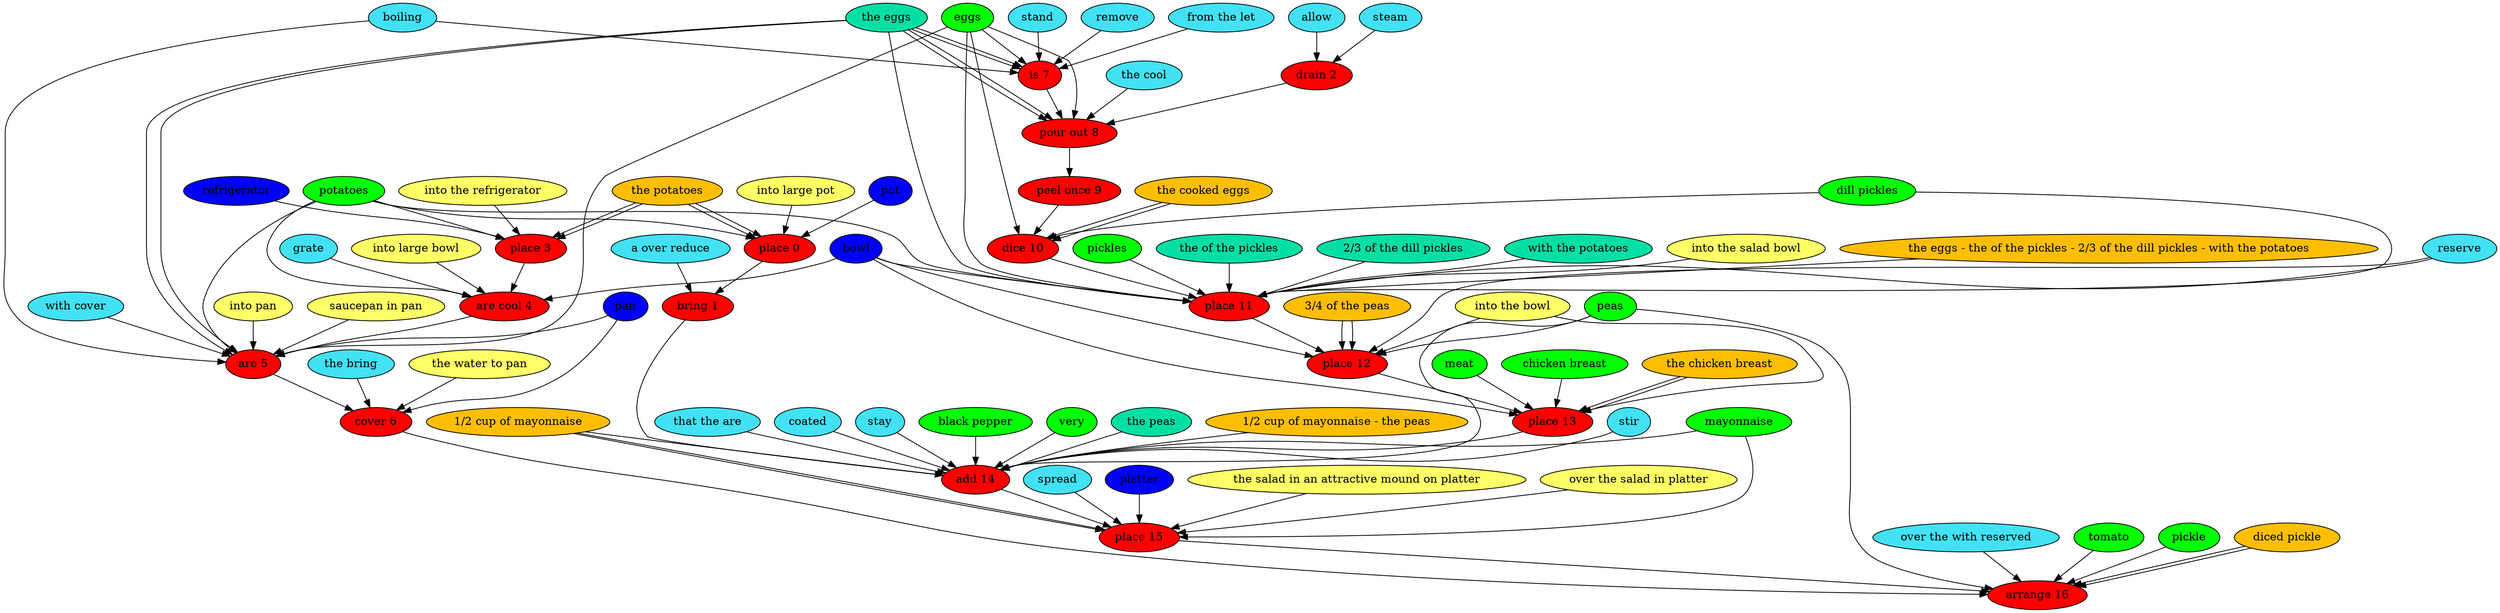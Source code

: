digraph G {
"place 0" [style=filled, fillcolor=red];
potatoes [style=filled, fillcolor=green];
potatoes -> "place 0";
"the potatoes" [style=filled, fillcolor="#01DFA5"];
"the potatoes" -> "place 0";
pot [style=filled, fillcolor="#0000ff"];
pot -> "place 0";
"into large pot" [style=filled, fillcolor="#ffff66"];
"into large pot" -> "place 0";
"the potatoes" [style=filled, fillcolor="#FFBF00"];
"the potatoes" -> "place 0";
"bring 1" [style=filled, fillcolor=red];
"a over reduce" [style=filled, fillcolor="#42e2f4"];
"a over reduce" -> "bring 1";
"drain 2" [style=filled, fillcolor=red];
allow [style=filled, fillcolor="#42e2f4"];
allow -> "drain 2";
steam [style=filled, fillcolor="#42e2f4"];
steam -> "drain 2";
"place 3" [style=filled, fillcolor=red];
potatoes [style=filled, fillcolor=green];
potatoes -> "place 3";
"the potatoes" [style=filled, fillcolor="#01DFA5"];
"the potatoes" -> "place 3";
refrigerator [style=filled, fillcolor="#0000ff"];
refrigerator -> "place 3";
"into the refrigerator" [style=filled, fillcolor="#ffff66"];
"into the refrigerator" -> "place 3";
"the potatoes" [style=filled, fillcolor="#FFBF00"];
"the potatoes" -> "place 3";
"are cool 4" [style=filled, fillcolor=red];
grate [style=filled, fillcolor="#42e2f4"];
grate -> "are cool 4";
potatoes [style=filled, fillcolor=green];
potatoes -> "are cool 4";
bowl [style=filled, fillcolor="#0000ff"];
bowl -> "are cool 4";
"into large bowl" [style=filled, fillcolor="#ffff66"];
"into large bowl" -> "are cool 4";
"are 5" [style=filled, fillcolor=red];
boiling [style=filled, fillcolor="#42e2f4"];
boiling -> "are 5";
"with cover" [style=filled, fillcolor="#42e2f4"];
"with cover" -> "are 5";
potatoes [style=filled, fillcolor=green];
potatoes -> "are 5";
eggs [style=filled, fillcolor=green];
eggs -> "are 5";
"the eggs" [style=filled, fillcolor="#01DFA5"];
"the eggs" -> "are 5";
pan [style=filled, fillcolor="#0000ff"];
pan -> "are 5";
"into pan" [style=filled, fillcolor="#ffff66"];
"into pan" -> "are 5";
"saucepan in pan" [style=filled, fillcolor="#ffff66"];
"saucepan in pan" -> "are 5";
"the eggs" [style=filled, fillcolor="#FFBF00"];
"the eggs" -> "are 5";
"cover 6" [style=filled, fillcolor=red];
"the bring" [style=filled, fillcolor="#42e2f4"];
"the bring" -> "cover 6";
pan [style=filled, fillcolor="#0000ff"];
pan -> "cover 6";
"the water to pan" [style=filled, fillcolor="#ffff66"];
"the water to pan" -> "cover 6";
"is 7" [style=filled, fillcolor=red];
boiling [style=filled, fillcolor="#42e2f4"];
boiling -> "is 7";
remove [style=filled, fillcolor="#42e2f4"];
remove -> "is 7";
"from the let" [style=filled, fillcolor="#42e2f4"];
"from the let" -> "is 7";
stand [style=filled, fillcolor="#42e2f4"];
stand -> "is 7";
eggs [style=filled, fillcolor=green];
eggs -> "is 7";
"the eggs" [style=filled, fillcolor="#01DFA5"];
"the eggs" -> "is 7";
"the eggs" [style=filled, fillcolor="#FFBF00"];
"the eggs" -> "is 7";
"pour out 8" [style=filled, fillcolor=red];
"the cool" [style=filled, fillcolor="#42e2f4"];
"the cool" -> "pour out 8";
eggs [style=filled, fillcolor=green];
eggs -> "pour out 8";
"the eggs" [style=filled, fillcolor="#01DFA5"];
"the eggs" -> "pour out 8";
"the eggs" [style=filled, fillcolor="#FFBF00"];
"the eggs" -> "pour out 8";
"peel once 9" [style=filled, fillcolor=red];
"dice 10" [style=filled, fillcolor=red];
eggs [style=filled, fillcolor=green];
eggs -> "dice 10";
"the cooked eggs" [style=filled, fillcolor="#01DFA5"];
"the cooked eggs" -> "dice 10";
"dill pickles" [style=filled, fillcolor=green];
"dill pickles" -> "dice 10";
"the cooked eggs" [style=filled, fillcolor="#FFBF00"];
"the cooked eggs" -> "dice 10";
"place 11" [style=filled, fillcolor=red];
reserve [style=filled, fillcolor="#42e2f4"];
reserve -> "place 11";
eggs [style=filled, fillcolor=green];
eggs -> "place 11";
"the eggs" [style=filled, fillcolor="#01DFA5"];
"the eggs" -> "place 11";
pickles [style=filled, fillcolor=green];
pickles -> "place 11";
"the of the pickles" [style=filled, fillcolor="#01DFA5"];
"the of the pickles" -> "place 11";
"dill pickles" [style=filled, fillcolor=green];
"dill pickles" -> "place 11";
"2/3 of the dill pickles" [style=filled, fillcolor="#01DFA5"];
"2/3 of the dill pickles" -> "place 11";
potatoes [style=filled, fillcolor=green];
potatoes -> "place 11";
"with the potatoes" [style=filled, fillcolor="#01DFA5"];
"with the potatoes" -> "place 11";
bowl [style=filled, fillcolor="#0000ff"];
bowl -> "place 11";
"into the salad bowl" [style=filled, fillcolor="#ffff66"];
"into the salad bowl" -> "place 11";
"the eggs - the of the pickles - 2/3 of the dill pickles - with the potatoes" [style=filled, fillcolor="#FFBF00"];
"the eggs - the of the pickles - 2/3 of the dill pickles - with the potatoes" -> "place 11";
"place 12" [style=filled, fillcolor=red];
reserve [style=filled, fillcolor="#42e2f4"];
reserve -> "place 12";
peas [style=filled, fillcolor=green];
peas -> "place 12";
"3/4 of the peas" [style=filled, fillcolor="#01DFA5"];
"3/4 of the peas" -> "place 12";
bowl [style=filled, fillcolor="#0000ff"];
bowl -> "place 12";
"into the bowl" [style=filled, fillcolor="#ffff66"];
"into the bowl" -> "place 12";
"3/4 of the peas" [style=filled, fillcolor="#FFBF00"];
"3/4 of the peas" -> "place 12";
"place 13" [style=filled, fillcolor=red];
meat [style=filled, fillcolor=green];
meat -> "place 13";
"chicken breast" [style=filled, fillcolor=green];
"chicken breast" -> "place 13";
"the chicken breast" [style=filled, fillcolor="#01DFA5"];
"the chicken breast" -> "place 13";
bowl [style=filled, fillcolor="#0000ff"];
bowl -> "place 13";
"into the bowl" [style=filled, fillcolor="#ffff66"];
"into the bowl" -> "place 13";
"the chicken breast" [style=filled, fillcolor="#FFBF00"];
"the chicken breast" -> "place 13";
"add 14" [style=filled, fillcolor=red];
stir [style=filled, fillcolor="#42e2f4"];
stir -> "add 14";
"that the are" [style=filled, fillcolor="#42e2f4"];
"that the are" -> "add 14";
coated [style=filled, fillcolor="#42e2f4"];
coated -> "add 14";
stay [style=filled, fillcolor="#42e2f4"];
stay -> "add 14";
mayonnaise [style=filled, fillcolor=green];
mayonnaise -> "add 14";
"1/2 cup of mayonnaise" [style=filled, fillcolor="#01DFA5"];
"1/2 cup of mayonnaise" -> "add 14";
"black pepper" [style=filled, fillcolor=green];
"black pepper" -> "add 14";
very [style=filled, fillcolor=green];
very -> "add 14";
peas [style=filled, fillcolor=green];
peas -> "add 14";
"the peas" [style=filled, fillcolor="#01DFA5"];
"the peas" -> "add 14";
"1/2 cup of mayonnaise - the peas" [style=filled, fillcolor="#FFBF00"];
"1/2 cup of mayonnaise - the peas" -> "add 14";
"place 15" [style=filled, fillcolor=red];
spread [style=filled, fillcolor="#42e2f4"];
spread -> "place 15";
mayonnaise [style=filled, fillcolor=green];
mayonnaise -> "place 15";
"1/2 cup of mayonnaise" [style=filled, fillcolor="#01DFA5"];
"1/2 cup of mayonnaise" -> "place 15";
platter [style=filled, fillcolor="#0000ff"];
platter -> "place 15";
"the salad in an attractive mound on platter" [style=filled, fillcolor="#ffff66"];
"the salad in an attractive mound on platter" -> "place 15";
"over the salad in platter" [style=filled, fillcolor="#ffff66"];
"over the salad in platter" -> "place 15";
"1/2 cup of mayonnaise" [style=filled, fillcolor="#FFBF00"];
"1/2 cup of mayonnaise" -> "place 15";
"arrange 16" [style=filled, fillcolor=red];
"over the with reserved" [style=filled, fillcolor="#42e2f4"];
"over the with reserved" -> "arrange 16";
tomato [style=filled, fillcolor=green];
tomato -> "arrange 16";
pickle [style=filled, fillcolor=green];
pickle -> "arrange 16";
"diced pickle" [style=filled, fillcolor="#01DFA5"];
"diced pickle" -> "arrange 16";
peas [style=filled, fillcolor=green];
peas -> "arrange 16";
"diced pickle" [style=filled, fillcolor="#FFBF00"];
"diced pickle" -> "arrange 16";
"place 0" -> "bring 1";
"bring 1" -> "add 14";
"drain 2" -> "pour out 8";
"place 3" -> "are cool 4";
"are cool 4" -> "are 5";
"are 5" -> "cover 6";
"cover 6" -> "arrange 16";
"is 7" -> "pour out 8";
"pour out 8" -> "peel once 9";
"peel once 9" -> "dice 10";
"dice 10" -> "place 11";
"place 11" -> "place 12";
"place 12" -> "place 13";
"place 13" -> "add 14";
"add 14" -> "place 15";
"place 15" -> "arrange 16";
}
